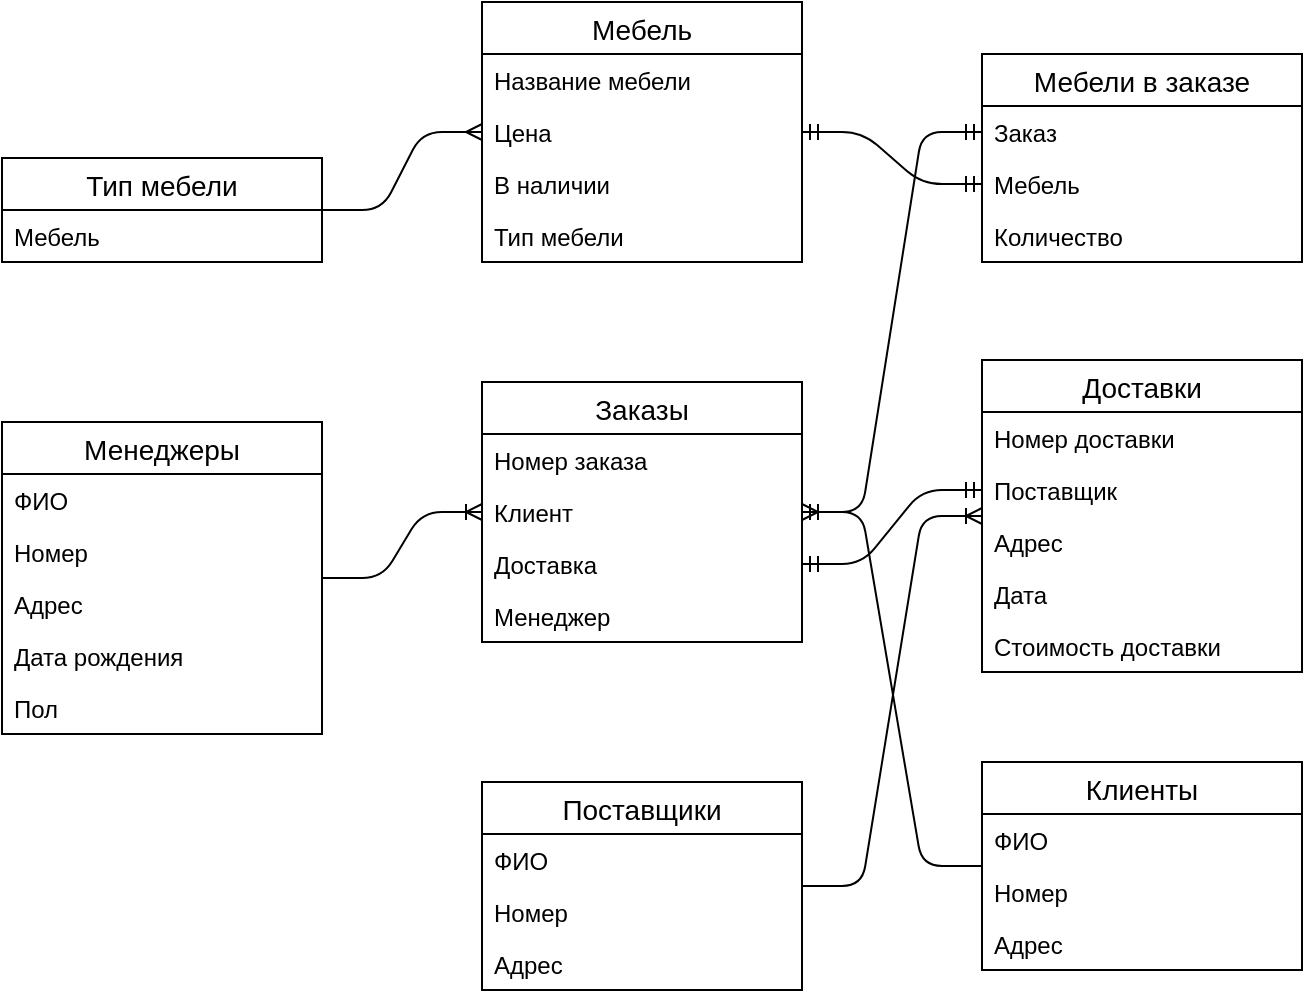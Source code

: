 <mxfile version="13.1.6" type="github"><diagram id="hLZrGJi7jSDkBQXL2L06" name="Страница 1"><mxGraphModel dx="1662" dy="762" grid="1" gridSize="10" guides="1" tooltips="1" connect="1" arrows="1" fold="1" page="1" pageScale="1" pageWidth="827" pageHeight="1169" math="0" shadow="0"><root><mxCell id="0"/><mxCell id="1" parent="0"/><mxCell id="1HQayYMvLGGAUPJrqYGa-5" value="Мебель" style="swimlane;fontStyle=0;childLayout=stackLayout;horizontal=1;startSize=26;horizontalStack=0;resizeParent=1;resizeParentMax=0;resizeLast=0;collapsible=1;marginBottom=0;align=center;fontSize=14;" vertex="1" parent="1"><mxGeometry x="380" y="250" width="160" height="130" as="geometry"/></mxCell><mxCell id="1HQayYMvLGGAUPJrqYGa-6" value="Название мебели" style="text;strokeColor=none;fillColor=none;spacingLeft=4;spacingRight=4;overflow=hidden;rotatable=0;points=[[0,0.5],[1,0.5]];portConstraint=eastwest;fontSize=12;" vertex="1" parent="1HQayYMvLGGAUPJrqYGa-5"><mxGeometry y="26" width="160" height="26" as="geometry"/></mxCell><mxCell id="1HQayYMvLGGAUPJrqYGa-7" value="Цена" style="text;strokeColor=none;fillColor=none;spacingLeft=4;spacingRight=4;overflow=hidden;rotatable=0;points=[[0,0.5],[1,0.5]];portConstraint=eastwest;fontSize=12;" vertex="1" parent="1HQayYMvLGGAUPJrqYGa-5"><mxGeometry y="52" width="160" height="26" as="geometry"/></mxCell><mxCell id="1HQayYMvLGGAUPJrqYGa-8" value="В наличии" style="text;strokeColor=none;fillColor=none;spacingLeft=4;spacingRight=4;overflow=hidden;rotatable=0;points=[[0,0.5],[1,0.5]];portConstraint=eastwest;fontSize=12;" vertex="1" parent="1HQayYMvLGGAUPJrqYGa-5"><mxGeometry y="78" width="160" height="26" as="geometry"/></mxCell><mxCell id="1HQayYMvLGGAUPJrqYGa-9" value="Тип мебели" style="text;strokeColor=none;fillColor=none;spacingLeft=4;spacingRight=4;overflow=hidden;rotatable=0;points=[[0,0.5],[1,0.5]];portConstraint=eastwest;fontSize=12;" vertex="1" parent="1HQayYMvLGGAUPJrqYGa-5"><mxGeometry y="104" width="160" height="26" as="geometry"/></mxCell><mxCell id="1HQayYMvLGGAUPJrqYGa-10" value="Поставщики" style="swimlane;fontStyle=0;childLayout=stackLayout;horizontal=1;startSize=26;horizontalStack=0;resizeParent=1;resizeParentMax=0;resizeLast=0;collapsible=1;marginBottom=0;align=center;fontSize=14;" vertex="1" parent="1"><mxGeometry x="380" y="640" width="160" height="104" as="geometry"/></mxCell><mxCell id="1HQayYMvLGGAUPJrqYGa-11" value="ФИО" style="text;strokeColor=none;fillColor=none;spacingLeft=4;spacingRight=4;overflow=hidden;rotatable=0;points=[[0,0.5],[1,0.5]];portConstraint=eastwest;fontSize=12;" vertex="1" parent="1HQayYMvLGGAUPJrqYGa-10"><mxGeometry y="26" width="160" height="26" as="geometry"/></mxCell><mxCell id="1HQayYMvLGGAUPJrqYGa-12" value="Номер" style="text;strokeColor=none;fillColor=none;spacingLeft=4;spacingRight=4;overflow=hidden;rotatable=0;points=[[0,0.5],[1,0.5]];portConstraint=eastwest;fontSize=12;" vertex="1" parent="1HQayYMvLGGAUPJrqYGa-10"><mxGeometry y="52" width="160" height="26" as="geometry"/></mxCell><mxCell id="1HQayYMvLGGAUPJrqYGa-13" value="Адрес" style="text;strokeColor=none;fillColor=none;spacingLeft=4;spacingRight=4;overflow=hidden;rotatable=0;points=[[0,0.5],[1,0.5]];portConstraint=eastwest;fontSize=12;" vertex="1" parent="1HQayYMvLGGAUPJrqYGa-10"><mxGeometry y="78" width="160" height="26" as="geometry"/></mxCell><mxCell id="1HQayYMvLGGAUPJrqYGa-33" value="Тип мебели" style="swimlane;fontStyle=0;childLayout=stackLayout;horizontal=1;startSize=26;horizontalStack=0;resizeParent=1;resizeParentMax=0;resizeLast=0;collapsible=1;marginBottom=0;align=center;fontSize=14;" vertex="1" parent="1"><mxGeometry x="140" y="328" width="160" height="52" as="geometry"/></mxCell><mxCell id="1HQayYMvLGGAUPJrqYGa-34" value="Мебель" style="text;strokeColor=none;fillColor=none;spacingLeft=4;spacingRight=4;overflow=hidden;rotatable=0;points=[[0,0.5],[1,0.5]];portConstraint=eastwest;fontSize=12;" vertex="1" parent="1HQayYMvLGGAUPJrqYGa-33"><mxGeometry y="26" width="160" height="26" as="geometry"/></mxCell><mxCell id="1HQayYMvLGGAUPJrqYGa-37" value="Менеджеры" style="swimlane;fontStyle=0;childLayout=stackLayout;horizontal=1;startSize=26;horizontalStack=0;resizeParent=1;resizeParentMax=0;resizeLast=0;collapsible=1;marginBottom=0;align=center;fontSize=14;" vertex="1" parent="1"><mxGeometry x="140" y="460" width="160" height="156" as="geometry"/></mxCell><mxCell id="1HQayYMvLGGAUPJrqYGa-38" value="ФИО" style="text;strokeColor=none;fillColor=none;spacingLeft=4;spacingRight=4;overflow=hidden;rotatable=0;points=[[0,0.5],[1,0.5]];portConstraint=eastwest;fontSize=12;" vertex="1" parent="1HQayYMvLGGAUPJrqYGa-37"><mxGeometry y="26" width="160" height="26" as="geometry"/></mxCell><mxCell id="1HQayYMvLGGAUPJrqYGa-40" value="Номер" style="text;strokeColor=none;fillColor=none;spacingLeft=4;spacingRight=4;overflow=hidden;rotatable=0;points=[[0,0.5],[1,0.5]];portConstraint=eastwest;fontSize=12;" vertex="1" parent="1HQayYMvLGGAUPJrqYGa-37"><mxGeometry y="52" width="160" height="26" as="geometry"/></mxCell><mxCell id="1HQayYMvLGGAUPJrqYGa-42" value="Адрес" style="text;strokeColor=none;fillColor=none;spacingLeft=4;spacingRight=4;overflow=hidden;rotatable=0;points=[[0,0.5],[1,0.5]];portConstraint=eastwest;fontSize=12;" vertex="1" parent="1HQayYMvLGGAUPJrqYGa-37"><mxGeometry y="78" width="160" height="26" as="geometry"/></mxCell><mxCell id="1HQayYMvLGGAUPJrqYGa-41" value="Дата рождения" style="text;strokeColor=none;fillColor=none;spacingLeft=4;spacingRight=4;overflow=hidden;rotatable=0;points=[[0,0.5],[1,0.5]];portConstraint=eastwest;fontSize=12;" vertex="1" parent="1HQayYMvLGGAUPJrqYGa-37"><mxGeometry y="104" width="160" height="26" as="geometry"/></mxCell><mxCell id="1HQayYMvLGGAUPJrqYGa-39" value="Пол" style="text;strokeColor=none;fillColor=none;spacingLeft=4;spacingRight=4;overflow=hidden;rotatable=0;points=[[0,0.5],[1,0.5]];portConstraint=eastwest;fontSize=12;" vertex="1" parent="1HQayYMvLGGAUPJrqYGa-37"><mxGeometry y="130" width="160" height="26" as="geometry"/></mxCell><mxCell id="1HQayYMvLGGAUPJrqYGa-1" value="Заказы" style="swimlane;fontStyle=0;childLayout=stackLayout;horizontal=1;startSize=26;horizontalStack=0;resizeParent=1;resizeParentMax=0;resizeLast=0;collapsible=1;marginBottom=0;align=center;fontSize=14;" vertex="1" parent="1"><mxGeometry x="380" y="440" width="160" height="130" as="geometry"/></mxCell><mxCell id="1HQayYMvLGGAUPJrqYGa-18" value="Номер заказа" style="text;strokeColor=none;fillColor=none;spacingLeft=4;spacingRight=4;overflow=hidden;rotatable=0;points=[[0,0.5],[1,0.5]];portConstraint=eastwest;fontSize=12;" vertex="1" parent="1HQayYMvLGGAUPJrqYGa-1"><mxGeometry y="26" width="160" height="26" as="geometry"/></mxCell><mxCell id="1HQayYMvLGGAUPJrqYGa-46" value="Клиент" style="text;strokeColor=none;fillColor=none;spacingLeft=4;spacingRight=4;overflow=hidden;rotatable=0;points=[[0,0.5],[1,0.5]];portConstraint=eastwest;fontSize=12;" vertex="1" parent="1HQayYMvLGGAUPJrqYGa-1"><mxGeometry y="52" width="160" height="26" as="geometry"/></mxCell><mxCell id="1HQayYMvLGGAUPJrqYGa-3" value="Доставка" style="text;strokeColor=none;fillColor=none;spacingLeft=4;spacingRight=4;overflow=hidden;rotatable=0;points=[[0,0.5],[1,0.5]];portConstraint=eastwest;fontSize=12;" vertex="1" parent="1HQayYMvLGGAUPJrqYGa-1"><mxGeometry y="78" width="160" height="26" as="geometry"/></mxCell><mxCell id="1HQayYMvLGGAUPJrqYGa-4" value="Менеджер" style="text;strokeColor=none;fillColor=none;spacingLeft=4;spacingRight=4;overflow=hidden;rotatable=0;points=[[0,0.5],[1,0.5]];portConstraint=eastwest;fontSize=12;" vertex="1" parent="1HQayYMvLGGAUPJrqYGa-1"><mxGeometry y="104" width="160" height="26" as="geometry"/></mxCell><mxCell id="1HQayYMvLGGAUPJrqYGa-14" value="Клиенты" style="swimlane;fontStyle=0;childLayout=stackLayout;horizontal=1;startSize=26;horizontalStack=0;resizeParent=1;resizeParentMax=0;resizeLast=0;collapsible=1;marginBottom=0;align=center;fontSize=14;" vertex="1" parent="1"><mxGeometry x="630" y="630" width="160" height="104" as="geometry"/></mxCell><mxCell id="1HQayYMvLGGAUPJrqYGa-15" value="ФИО" style="text;strokeColor=none;fillColor=none;spacingLeft=4;spacingRight=4;overflow=hidden;rotatable=0;points=[[0,0.5],[1,0.5]];portConstraint=eastwest;fontSize=12;" vertex="1" parent="1HQayYMvLGGAUPJrqYGa-14"><mxGeometry y="26" width="160" height="26" as="geometry"/></mxCell><mxCell id="1HQayYMvLGGAUPJrqYGa-16" value="Номер" style="text;strokeColor=none;fillColor=none;spacingLeft=4;spacingRight=4;overflow=hidden;rotatable=0;points=[[0,0.5],[1,0.5]];portConstraint=eastwest;fontSize=12;" vertex="1" parent="1HQayYMvLGGAUPJrqYGa-14"><mxGeometry y="52" width="160" height="26" as="geometry"/></mxCell><mxCell id="1HQayYMvLGGAUPJrqYGa-17" value="Адрес" style="text;strokeColor=none;fillColor=none;spacingLeft=4;spacingRight=4;overflow=hidden;rotatable=0;points=[[0,0.5],[1,0.5]];portConstraint=eastwest;fontSize=12;" vertex="1" parent="1HQayYMvLGGAUPJrqYGa-14"><mxGeometry y="78" width="160" height="26" as="geometry"/></mxCell><mxCell id="1HQayYMvLGGAUPJrqYGa-23" value="Доставки" style="swimlane;fontStyle=0;childLayout=stackLayout;horizontal=1;startSize=26;horizontalStack=0;resizeParent=1;resizeParentMax=0;resizeLast=0;collapsible=1;marginBottom=0;align=center;fontSize=14;" vertex="1" parent="1"><mxGeometry x="630" y="429" width="160" height="156" as="geometry"/></mxCell><mxCell id="1HQayYMvLGGAUPJrqYGa-47" value="Номер доставки" style="text;strokeColor=none;fillColor=none;spacingLeft=4;spacingRight=4;overflow=hidden;rotatable=0;points=[[0,0.5],[1,0.5]];portConstraint=eastwest;fontSize=12;" vertex="1" parent="1HQayYMvLGGAUPJrqYGa-23"><mxGeometry y="26" width="160" height="26" as="geometry"/></mxCell><mxCell id="1HQayYMvLGGAUPJrqYGa-25" value="Поставщик" style="text;strokeColor=none;fillColor=none;spacingLeft=4;spacingRight=4;overflow=hidden;rotatable=0;points=[[0,0.5],[1,0.5]];portConstraint=eastwest;fontSize=12;" vertex="1" parent="1HQayYMvLGGAUPJrqYGa-23"><mxGeometry y="52" width="160" height="26" as="geometry"/></mxCell><mxCell id="1HQayYMvLGGAUPJrqYGa-26" value="Адрес" style="text;strokeColor=none;fillColor=none;spacingLeft=4;spacingRight=4;overflow=hidden;rotatable=0;points=[[0,0.5],[1,0.5]];portConstraint=eastwest;fontSize=12;" vertex="1" parent="1HQayYMvLGGAUPJrqYGa-23"><mxGeometry y="78" width="160" height="26" as="geometry"/></mxCell><mxCell id="1HQayYMvLGGAUPJrqYGa-27" value="Дата" style="text;strokeColor=none;fillColor=none;spacingLeft=4;spacingRight=4;overflow=hidden;rotatable=0;points=[[0,0.5],[1,0.5]];portConstraint=eastwest;fontSize=12;" vertex="1" parent="1HQayYMvLGGAUPJrqYGa-23"><mxGeometry y="104" width="160" height="26" as="geometry"/></mxCell><mxCell id="1HQayYMvLGGAUPJrqYGa-28" value="Стоимость доставки" style="text;strokeColor=none;fillColor=none;spacingLeft=4;spacingRight=4;overflow=hidden;rotatable=0;points=[[0,0.5],[1,0.5]];portConstraint=eastwest;fontSize=12;" vertex="1" parent="1HQayYMvLGGAUPJrqYGa-23"><mxGeometry y="130" width="160" height="26" as="geometry"/></mxCell><mxCell id="1HQayYMvLGGAUPJrqYGa-29" value="Мебели в заказе" style="swimlane;fontStyle=0;childLayout=stackLayout;horizontal=1;startSize=26;horizontalStack=0;resizeParent=1;resizeParentMax=0;resizeLast=0;collapsible=1;marginBottom=0;align=center;fontSize=14;" vertex="1" parent="1"><mxGeometry x="630" y="276" width="160" height="104" as="geometry"/></mxCell><mxCell id="1HQayYMvLGGAUPJrqYGa-30" value="Заказ" style="text;strokeColor=none;fillColor=none;spacingLeft=4;spacingRight=4;overflow=hidden;rotatable=0;points=[[0,0.5],[1,0.5]];portConstraint=eastwest;fontSize=12;" vertex="1" parent="1HQayYMvLGGAUPJrqYGa-29"><mxGeometry y="26" width="160" height="26" as="geometry"/></mxCell><mxCell id="1HQayYMvLGGAUPJrqYGa-44" value="Мебель" style="text;strokeColor=none;fillColor=none;spacingLeft=4;spacingRight=4;overflow=hidden;rotatable=0;points=[[0,0.5],[1,0.5]];portConstraint=eastwest;fontSize=12;" vertex="1" parent="1HQayYMvLGGAUPJrqYGa-29"><mxGeometry y="52" width="160" height="26" as="geometry"/></mxCell><mxCell id="1HQayYMvLGGAUPJrqYGa-45" value="Количество" style="text;strokeColor=none;fillColor=none;spacingLeft=4;spacingRight=4;overflow=hidden;rotatable=0;points=[[0,0.5],[1,0.5]];portConstraint=eastwest;fontSize=12;" vertex="1" parent="1HQayYMvLGGAUPJrqYGa-29"><mxGeometry y="78" width="160" height="26" as="geometry"/></mxCell><mxCell id="1HQayYMvLGGAUPJrqYGa-43" value="" style="edgeStyle=entityRelationEdgeStyle;fontSize=12;html=1;endArrow=ERoneToMany;" edge="1" parent="1" source="1HQayYMvLGGAUPJrqYGa-10" target="1HQayYMvLGGAUPJrqYGa-23"><mxGeometry width="100" height="100" relative="1" as="geometry"><mxPoint x="470" y="650" as="sourcePoint"/><mxPoint x="601" y="440" as="targetPoint"/></mxGeometry></mxCell><mxCell id="1HQayYMvLGGAUPJrqYGa-48" value="" style="edgeStyle=entityRelationEdgeStyle;fontSize=12;html=1;endArrow=ERoneToMany;" edge="1" parent="1" source="1HQayYMvLGGAUPJrqYGa-14" target="1HQayYMvLGGAUPJrqYGa-1"><mxGeometry width="100" height="100" relative="1" as="geometry"><mxPoint x="590" y="682" as="sourcePoint"/><mxPoint x="520" y="460" as="targetPoint"/></mxGeometry></mxCell><mxCell id="1HQayYMvLGGAUPJrqYGa-49" value="" style="edgeStyle=entityRelationEdgeStyle;fontSize=12;html=1;endArrow=ERoneToMany;" edge="1" parent="1" source="1HQayYMvLGGAUPJrqYGa-37" target="1HQayYMvLGGAUPJrqYGa-1"><mxGeometry width="100" height="100" relative="1" as="geometry"><mxPoint x="420" y="560" as="sourcePoint"/><mxPoint x="520" y="460" as="targetPoint"/></mxGeometry></mxCell><mxCell id="1HQayYMvLGGAUPJrqYGa-51" value="" style="edgeStyle=entityRelationEdgeStyle;fontSize=12;html=1;endArrow=ERmandOne;startArrow=ERmandOne;" edge="1" parent="1" source="1HQayYMvLGGAUPJrqYGa-3" target="1HQayYMvLGGAUPJrqYGa-25"><mxGeometry width="100" height="100" relative="1" as="geometry"><mxPoint x="420" y="560" as="sourcePoint"/><mxPoint x="520" y="460" as="targetPoint"/></mxGeometry></mxCell><mxCell id="1HQayYMvLGGAUPJrqYGa-52" value="" style="edgeStyle=entityRelationEdgeStyle;fontSize=12;html=1;endArrow=ERmandOne;startArrow=ERmandOne;" edge="1" parent="1" source="1HQayYMvLGGAUPJrqYGa-1" target="1HQayYMvLGGAUPJrqYGa-30"><mxGeometry width="100" height="100" relative="1" as="geometry"><mxPoint x="420" y="560" as="sourcePoint"/><mxPoint x="520" y="460" as="targetPoint"/></mxGeometry></mxCell><mxCell id="1HQayYMvLGGAUPJrqYGa-53" value="" style="edgeStyle=entityRelationEdgeStyle;fontSize=12;html=1;endArrow=ERmandOne;startArrow=ERmandOne;" edge="1" parent="1" source="1HQayYMvLGGAUPJrqYGa-5" target="1HQayYMvLGGAUPJrqYGa-44"><mxGeometry width="100" height="100" relative="1" as="geometry"><mxPoint x="420" y="560" as="sourcePoint"/><mxPoint x="520" y="460" as="targetPoint"/></mxGeometry></mxCell><mxCell id="1HQayYMvLGGAUPJrqYGa-54" value="" style="edgeStyle=entityRelationEdgeStyle;fontSize=12;html=1;endArrow=ERmany;" edge="1" parent="1" source="1HQayYMvLGGAUPJrqYGa-33" target="1HQayYMvLGGAUPJrqYGa-5"><mxGeometry width="100" height="100" relative="1" as="geometry"><mxPoint x="420" y="560" as="sourcePoint"/><mxPoint x="520" y="460" as="targetPoint"/></mxGeometry></mxCell></root></mxGraphModel></diagram></mxfile>